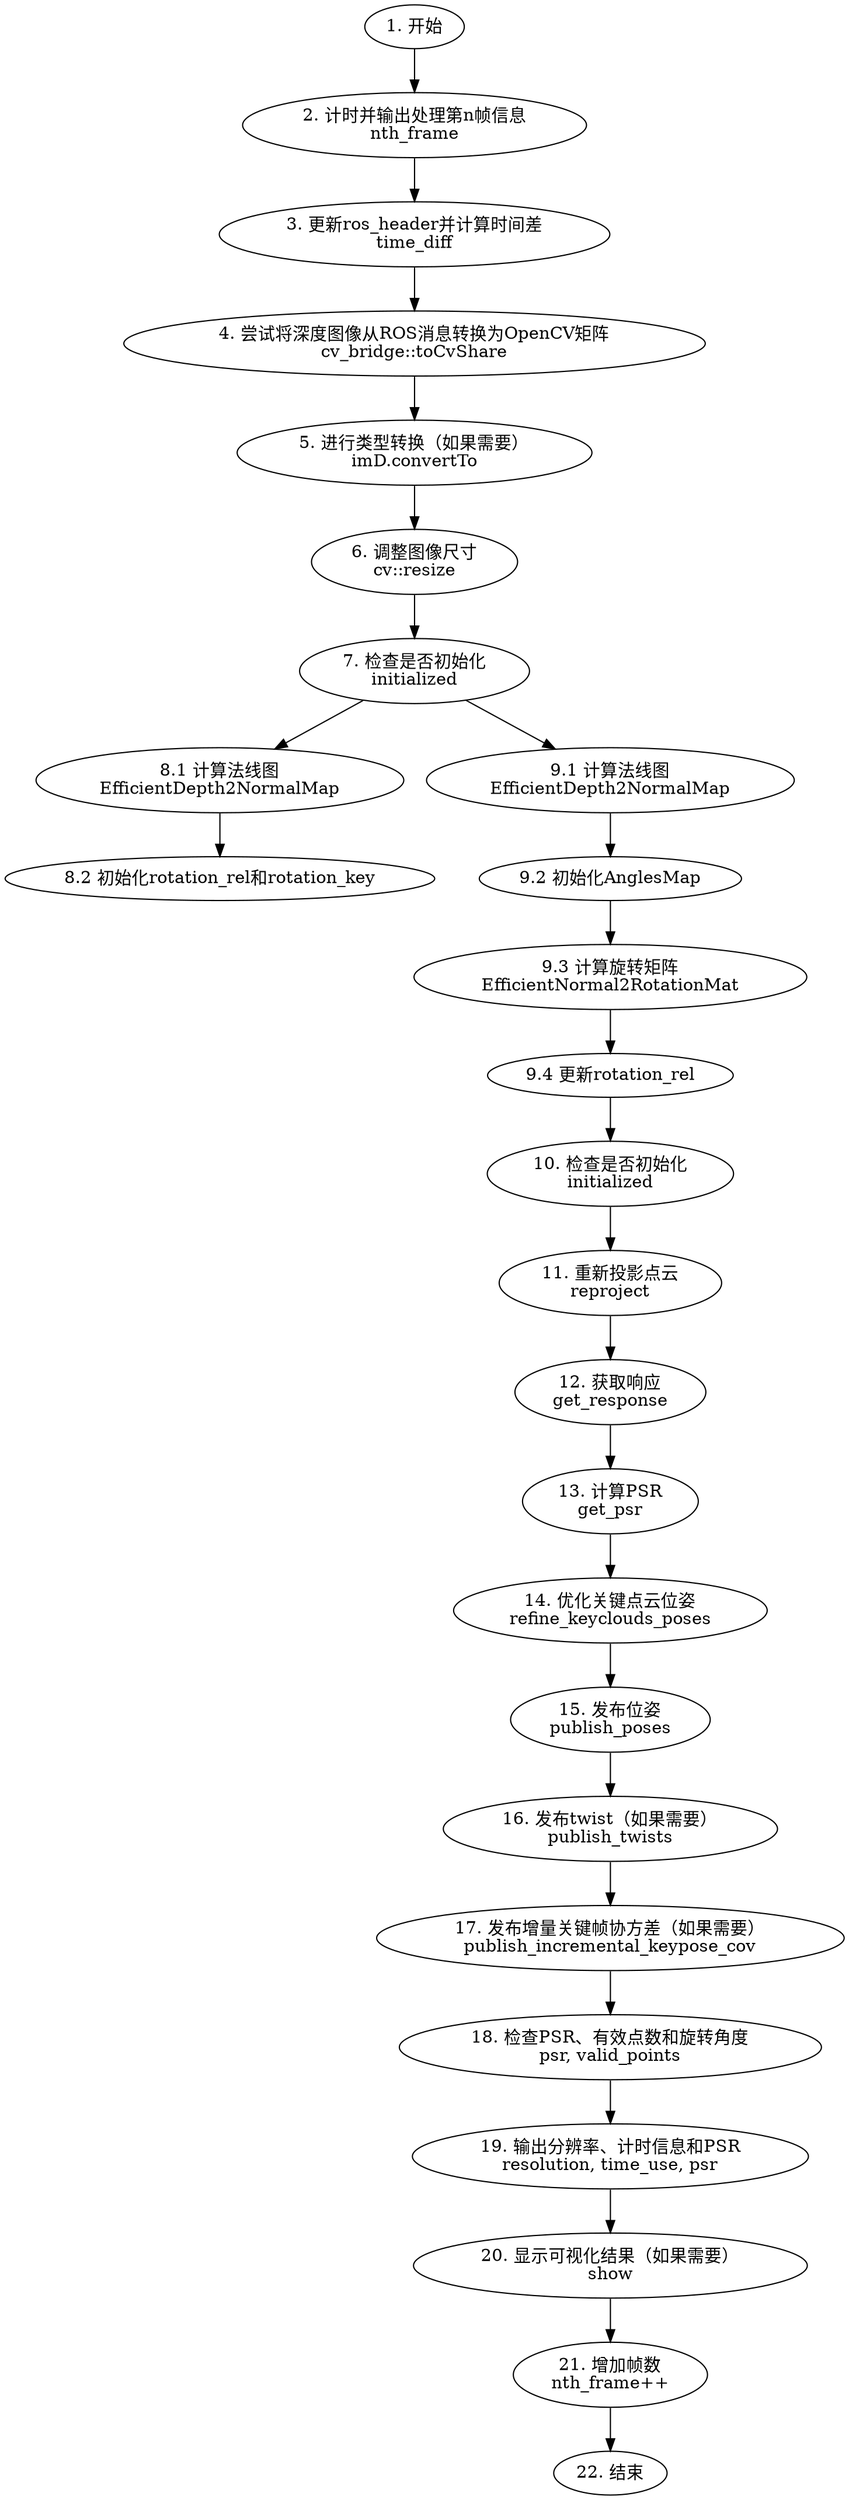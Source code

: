 digraph "Callback Function Flowchart" {
	A [label="1. 开始"]
	B [label="2. 计时并输出处理第n帧信息
nth_frame"]
	C [label="3. 更新ros_header并计算时间差
time_diff"]
	D [label="4. 尝试将深度图像从ROS消息转换为OpenCV矩阵
cv_bridge::toCvShare"]
	E [label="5. 进行类型转换（如果需要）
imD.convertTo"]
	F [label="6. 调整图像尺寸
cv::resize"]
	G [label="7. 检查是否初始化
initialized"]
	H1 [label="8.1 计算法线图
EfficientDepth2NormalMap"]
	H2 [label="8.2 初始化rotation_rel和rotation_key"]
	I1 [label="9.1 计算法线图
EfficientDepth2NormalMap"]
	I2 [label="9.2 初始化AnglesMap"]
	I3 [label="9.3 计算旋转矩阵
EfficientNormal2RotationMat"]
	I4 [label="9.4 更新rotation_rel"]
	J [label="10. 检查是否初始化
initialized"]
	K [label="11. 重新投影点云
reproject"]
	L [label="12. 获取响应
get_response"]
	M [label="13. 计算PSR
get_psr"]
	N [label="14. 优化关键点云位姿
refine_keyclouds_poses"]
	O [label="15. 发布位姿
publish_poses"]
	P [label="16. 发布twist（如果需要）
publish_twists"]
	Q [label="17. 发布增量关键帧协方差（如果需要）
publish_incremental_keypose_cov"]
	R [label="18. 检查PSR、有效点数和旋转角度
psr, valid_points"]
	S [label="19. 输出分辨率、计时信息和PSR
resolution, time_use, psr"]
	T [label="20. 显示可视化结果（如果需要）
show"]
	U [label="21. 增加帧数
nth_frame++"]
	V [label="22. 结束"]
	A -> B
	B -> C
	C -> D
	D -> E
	E -> F
	F -> G
	G -> H1
	H1 -> H2
	G -> I1
	I1 -> I2
	I2 -> I3
	I3 -> I4
	I4 -> J
	J -> K
	K -> L
	L -> M
	M -> N
	N -> O
	O -> P
	P -> Q
	Q -> R
	R -> S
	S -> T
	T -> U
	U -> V
}
